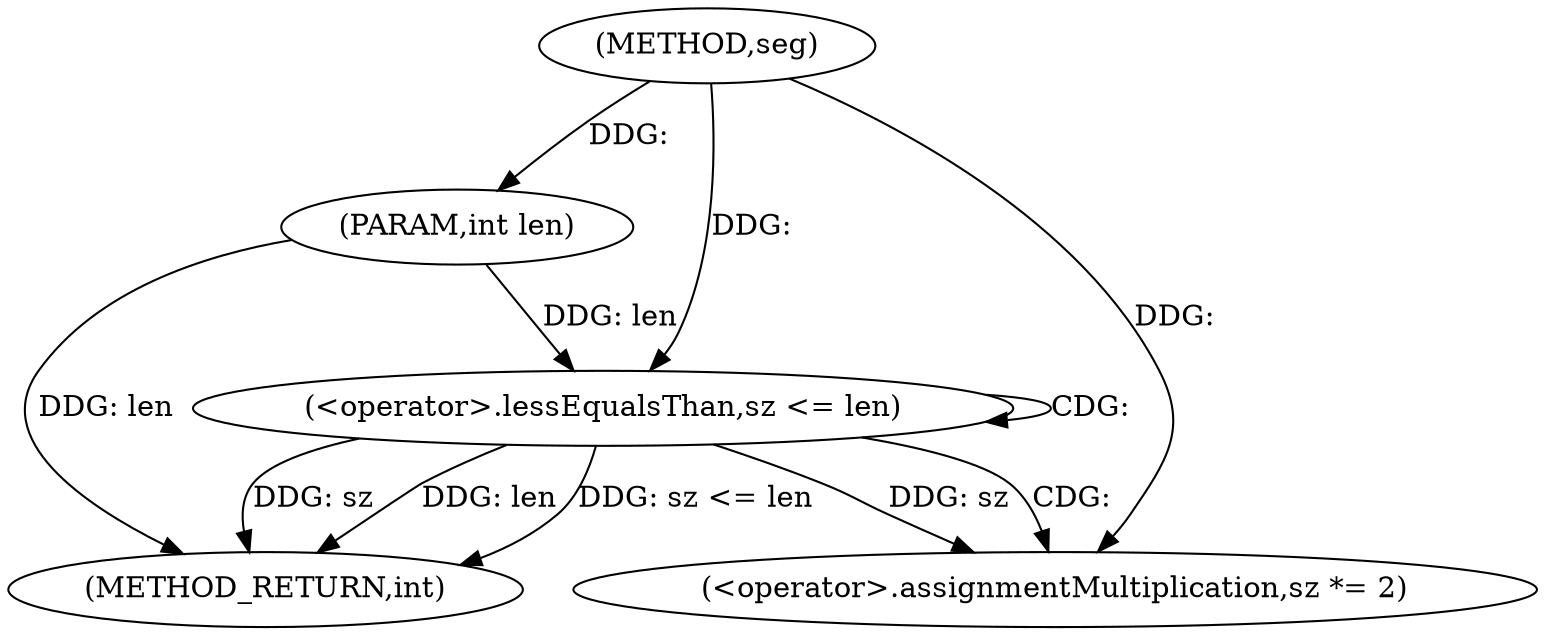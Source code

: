 digraph "seg" {  
"1000532" [label = "(METHOD,seg)" ]
"1000542" [label = "(METHOD_RETURN,int)" ]
"1000533" [label = "(PARAM,int len)" ]
"1000536" [label = "(<operator>.lessEqualsThan,sz <= len)" ]
"1000539" [label = "(<operator>.assignmentMultiplication,sz *= 2)" ]
  "1000533" -> "1000542"  [ label = "DDG: len"] 
  "1000536" -> "1000542"  [ label = "DDG: sz"] 
  "1000536" -> "1000542"  [ label = "DDG: len"] 
  "1000536" -> "1000542"  [ label = "DDG: sz <= len"] 
  "1000532" -> "1000533"  [ label = "DDG: "] 
  "1000532" -> "1000539"  [ label = "DDG: "] 
  "1000532" -> "1000536"  [ label = "DDG: "] 
  "1000533" -> "1000536"  [ label = "DDG: len"] 
  "1000536" -> "1000539"  [ label = "DDG: sz"] 
  "1000536" -> "1000536"  [ label = "CDG: "] 
  "1000536" -> "1000539"  [ label = "CDG: "] 
}
